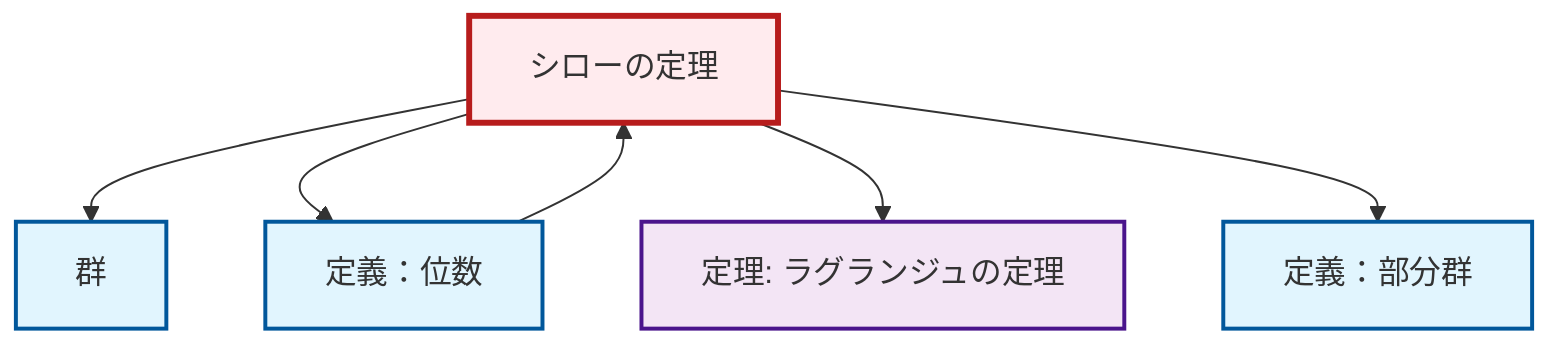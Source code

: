 graph TD
    classDef definition fill:#e1f5fe,stroke:#01579b,stroke-width:2px
    classDef theorem fill:#f3e5f5,stroke:#4a148c,stroke-width:2px
    classDef axiom fill:#fff3e0,stroke:#e65100,stroke-width:2px
    classDef example fill:#e8f5e9,stroke:#1b5e20,stroke-width:2px
    classDef current fill:#ffebee,stroke:#b71c1c,stroke-width:3px
    thm-sylow["シローの定理"]:::theorem
    thm-lagrange["定理: ラグランジュの定理"]:::theorem
    def-subgroup["定義：部分群"]:::definition
    def-order["定義：位数"]:::definition
    def-group["群"]:::definition
    def-order --> thm-sylow
    thm-sylow --> def-group
    thm-sylow --> def-order
    thm-sylow --> thm-lagrange
    thm-sylow --> def-subgroup
    class thm-sylow current
